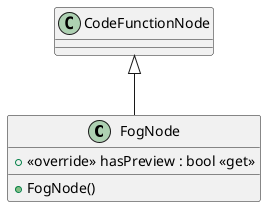 @startuml
class FogNode {
    + FogNode()
    + <<override>> hasPreview : bool <<get>>
}
CodeFunctionNode <|-- FogNode
@enduml
